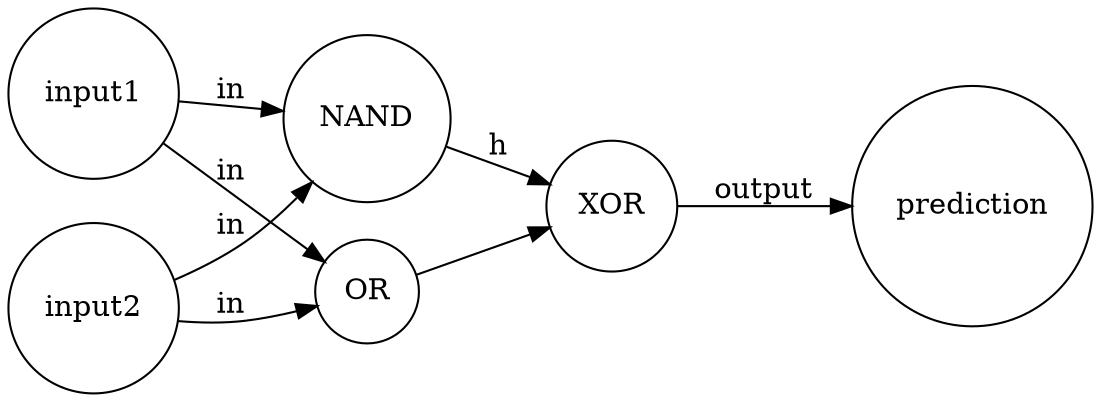 digraph G {

    rankdir=LR
    node [ style =rounded, shape= circle]

    input1 -> NAND [label= in]
    input1 -> OR [label= in];

    input2 -> NAND [label=in]
    input2 -> OR [label=in];
    NAND -> XOR [label=h];
    OR -> XOR
    XOR -> prediction[label = output];
}